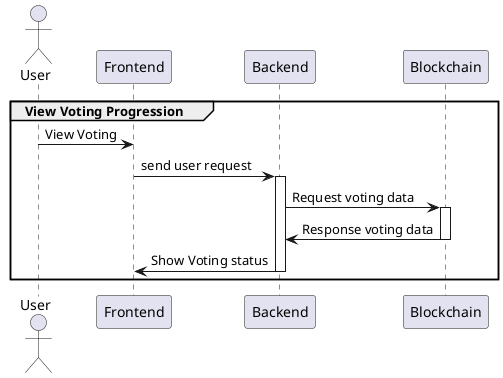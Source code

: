 @startuml global sequence diagram
skinparam maxMessageSize 300

actor "User" as user
' actor "Voter" as user1
' actor "Candidate" as user2
' actor "KPU" as user3
participant "Frontend" as system1
participant "Backend" as system2
participant "Blockchain" as system3

group View Voting Progression
    user -> system1: View Voting

    system1 -> system2 ++: send user request

    system2 -> system3: Request voting data
    activate system3
    system3 -> system2: Response voting data
    deactivate system3

    system2 -> system1 : Show Voting status
    system2 --
    

end
@enduml